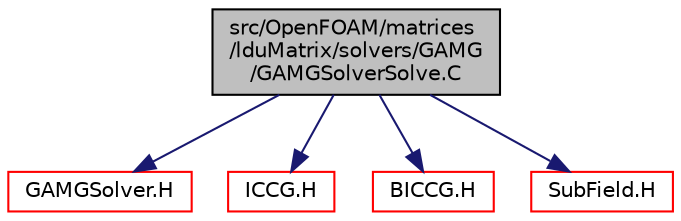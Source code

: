 digraph "src/OpenFOAM/matrices/lduMatrix/solvers/GAMG/GAMGSolverSolve.C"
{
  bgcolor="transparent";
  edge [fontname="Helvetica",fontsize="10",labelfontname="Helvetica",labelfontsize="10"];
  node [fontname="Helvetica",fontsize="10",shape=record];
  Node1 [label="src/OpenFOAM/matrices\l/lduMatrix/solvers/GAMG\l/GAMGSolverSolve.C",height=0.2,width=0.4,color="black", fillcolor="grey75", style="filled", fontcolor="black"];
  Node1 -> Node2 [color="midnightblue",fontsize="10",style="solid",fontname="Helvetica"];
  Node2 [label="GAMGSolver.H",height=0.2,width=0.4,color="red",URL="$a08496.html"];
  Node1 -> Node3 [color="midnightblue",fontsize="10",style="solid",fontname="Helvetica"];
  Node3 [label="ICCG.H",height=0.2,width=0.4,color="red",URL="$a08521.html"];
  Node1 -> Node4 [color="midnightblue",fontsize="10",style="solid",fontname="Helvetica"];
  Node4 [label="BICCG.H",height=0.2,width=0.4,color="red",URL="$a08467.html"];
  Node1 -> Node5 [color="midnightblue",fontsize="10",style="solid",fontname="Helvetica"];
  Node5 [label="SubField.H",height=0.2,width=0.4,color="red",URL="$a08073.html"];
}
